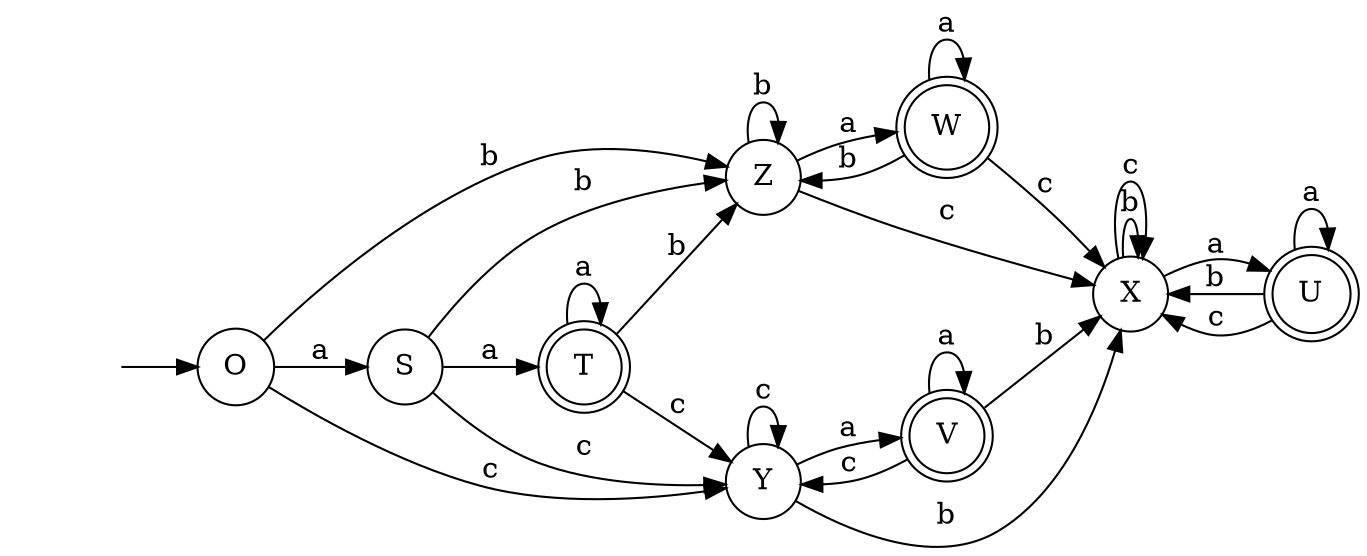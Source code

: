 digraph finite_state_machine {

  rankdir = LR;

  node [shape = doublecircle]; T U V W;
  node [shape = circle];

  null [shape = plaintext label=""]
  null -> O;

  O -> S [label = "a"]; 
  O -> Z [label = "b"]; 
  O -> Y [label = "c"]; 
  S -> T [label = "a"]; 
  S -> Z [label = "b"]; 
  S -> Y [label = "c"]; 
  T -> T [label = "a"]; 
  T -> Z [label = "b"]; 
  T -> Y [label = "c"]; 
  U -> U [label = "a"]; 
  U -> X [label = "b"]; 
  U -> X [label = "c"]; 
  V -> V [label = "a"]; 
  V -> X [label = "b"]; 
  V -> Y [label = "c"]; 
  W -> W [label = "a"]; 
  W -> Z [label = "b"]; 
  W -> X [label = "c"]; 
  X -> U [label = "a"]; 
  X -> X [label = "b"]; 
  X -> X [label = "c"]; 
  Y -> V [label = "a"]; 
  Y -> X [label = "b"]; 
  Y -> Y [label = "c"]; 
  Z -> W [label = "a"]; 
  Z -> Z [label = "b"]; 
  Z -> X [label = "c"]; 

}
